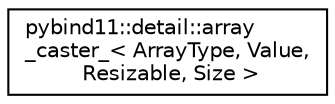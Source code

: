 digraph "Graphical Class Hierarchy"
{
  edge [fontname="Helvetica",fontsize="10",labelfontname="Helvetica",labelfontsize="10"];
  node [fontname="Helvetica",fontsize="10",shape=record];
  rankdir="LR";
  Node1 [label="pybind11::detail::array\l_caster_\< ArrayType, Value,\l Resizable, Size \>",height=0.2,width=0.4,color="black", fillcolor="white", style="filled",URL="$structpybind11_1_1detail_1_1array__caster__.html"];
}
